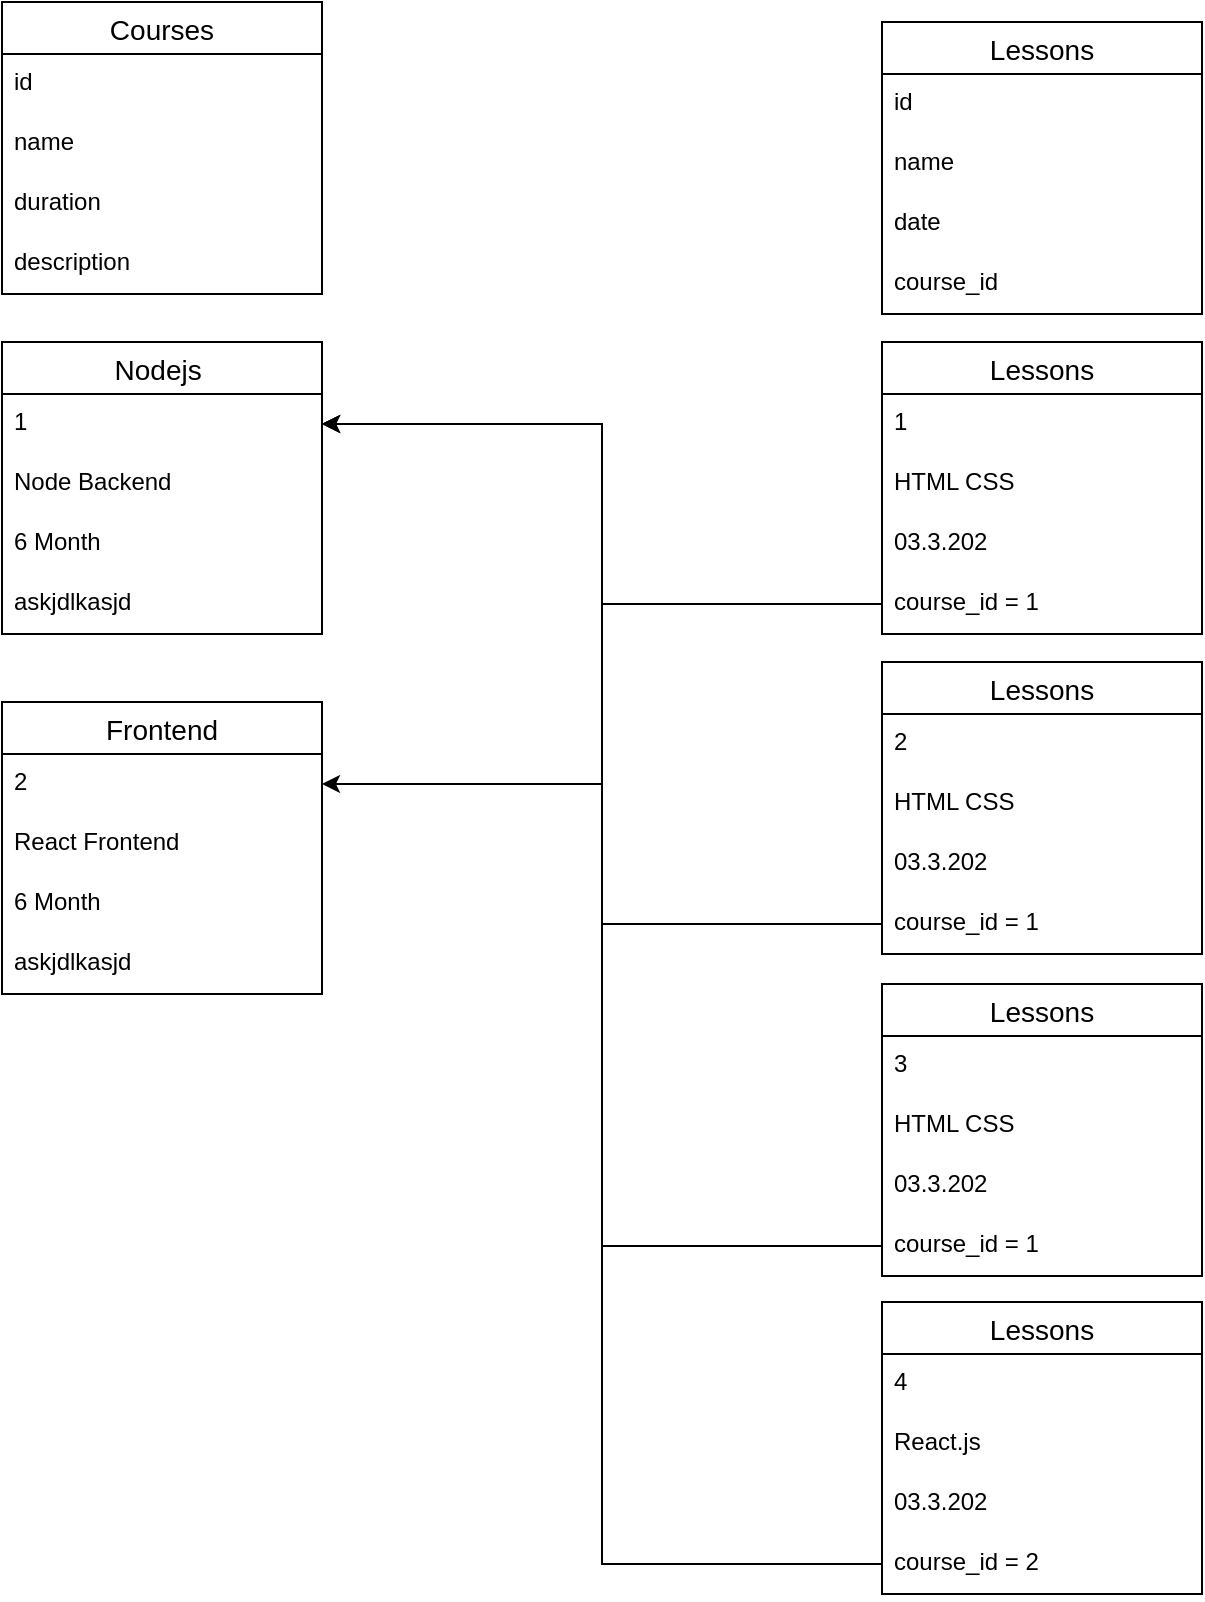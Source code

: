 <mxfile version="21.0.10" type="device"><diagram name="Страница 1" id="Jm-xn1NaqpAktGu5kMpa"><mxGraphModel dx="958" dy="427" grid="1" gridSize="10" guides="1" tooltips="1" connect="1" arrows="1" fold="1" page="1" pageScale="1" pageWidth="827" pageHeight="1169" math="0" shadow="0"><root><mxCell id="0"/><mxCell id="1" parent="0"/><mxCell id="FPDrxIHJGOhnRzdF_EI7-1" value="Courses" style="swimlane;fontStyle=0;childLayout=stackLayout;horizontal=1;startSize=26;horizontalStack=0;resizeParent=1;resizeParentMax=0;resizeLast=0;collapsible=1;marginBottom=0;align=center;fontSize=14;" vertex="1" parent="1"><mxGeometry x="40" y="20" width="160" height="146" as="geometry"/></mxCell><mxCell id="FPDrxIHJGOhnRzdF_EI7-2" value="id" style="text;strokeColor=none;fillColor=none;spacingLeft=4;spacingRight=4;overflow=hidden;rotatable=0;points=[[0,0.5],[1,0.5]];portConstraint=eastwest;fontSize=12;whiteSpace=wrap;html=1;" vertex="1" parent="FPDrxIHJGOhnRzdF_EI7-1"><mxGeometry y="26" width="160" height="30" as="geometry"/></mxCell><mxCell id="FPDrxIHJGOhnRzdF_EI7-3" value="name" style="text;strokeColor=none;fillColor=none;spacingLeft=4;spacingRight=4;overflow=hidden;rotatable=0;points=[[0,0.5],[1,0.5]];portConstraint=eastwest;fontSize=12;whiteSpace=wrap;html=1;" vertex="1" parent="FPDrxIHJGOhnRzdF_EI7-1"><mxGeometry y="56" width="160" height="30" as="geometry"/></mxCell><mxCell id="FPDrxIHJGOhnRzdF_EI7-4" value="duration" style="text;strokeColor=none;fillColor=none;spacingLeft=4;spacingRight=4;overflow=hidden;rotatable=0;points=[[0,0.5],[1,0.5]];portConstraint=eastwest;fontSize=12;whiteSpace=wrap;html=1;" vertex="1" parent="FPDrxIHJGOhnRzdF_EI7-1"><mxGeometry y="86" width="160" height="30" as="geometry"/></mxCell><mxCell id="FPDrxIHJGOhnRzdF_EI7-5" value="description" style="text;strokeColor=none;fillColor=none;spacingLeft=4;spacingRight=4;overflow=hidden;rotatable=0;points=[[0,0.5],[1,0.5]];portConstraint=eastwest;fontSize=12;whiteSpace=wrap;html=1;" vertex="1" parent="FPDrxIHJGOhnRzdF_EI7-1"><mxGeometry y="116" width="160" height="30" as="geometry"/></mxCell><mxCell id="FPDrxIHJGOhnRzdF_EI7-6" value="Lessons" style="swimlane;fontStyle=0;childLayout=stackLayout;horizontal=1;startSize=26;horizontalStack=0;resizeParent=1;resizeParentMax=0;resizeLast=0;collapsible=1;marginBottom=0;align=center;fontSize=14;" vertex="1" parent="1"><mxGeometry x="480" y="30" width="160" height="146" as="geometry"/></mxCell><mxCell id="FPDrxIHJGOhnRzdF_EI7-7" value="id" style="text;strokeColor=none;fillColor=none;spacingLeft=4;spacingRight=4;overflow=hidden;rotatable=0;points=[[0,0.5],[1,0.5]];portConstraint=eastwest;fontSize=12;whiteSpace=wrap;html=1;" vertex="1" parent="FPDrxIHJGOhnRzdF_EI7-6"><mxGeometry y="26" width="160" height="30" as="geometry"/></mxCell><mxCell id="FPDrxIHJGOhnRzdF_EI7-8" value="name" style="text;strokeColor=none;fillColor=none;spacingLeft=4;spacingRight=4;overflow=hidden;rotatable=0;points=[[0,0.5],[1,0.5]];portConstraint=eastwest;fontSize=12;whiteSpace=wrap;html=1;" vertex="1" parent="FPDrxIHJGOhnRzdF_EI7-6"><mxGeometry y="56" width="160" height="30" as="geometry"/></mxCell><mxCell id="FPDrxIHJGOhnRzdF_EI7-9" value="date" style="text;strokeColor=none;fillColor=none;spacingLeft=4;spacingRight=4;overflow=hidden;rotatable=0;points=[[0,0.5],[1,0.5]];portConstraint=eastwest;fontSize=12;whiteSpace=wrap;html=1;" vertex="1" parent="FPDrxIHJGOhnRzdF_EI7-6"><mxGeometry y="86" width="160" height="30" as="geometry"/></mxCell><mxCell id="FPDrxIHJGOhnRzdF_EI7-11" value="course_id" style="text;strokeColor=none;fillColor=none;spacingLeft=4;spacingRight=4;overflow=hidden;rotatable=0;points=[[0,0.5],[1,0.5]];portConstraint=eastwest;fontSize=12;whiteSpace=wrap;html=1;" vertex="1" parent="FPDrxIHJGOhnRzdF_EI7-6"><mxGeometry y="116" width="160" height="30" as="geometry"/></mxCell><mxCell id="FPDrxIHJGOhnRzdF_EI7-12" value="Nodejs " style="swimlane;fontStyle=0;childLayout=stackLayout;horizontal=1;startSize=26;horizontalStack=0;resizeParent=1;resizeParentMax=0;resizeLast=0;collapsible=1;marginBottom=0;align=center;fontSize=14;" vertex="1" parent="1"><mxGeometry x="40" y="190" width="160" height="146" as="geometry"/></mxCell><mxCell id="FPDrxIHJGOhnRzdF_EI7-13" value="1" style="text;strokeColor=none;fillColor=none;spacingLeft=4;spacingRight=4;overflow=hidden;rotatable=0;points=[[0,0.5],[1,0.5]];portConstraint=eastwest;fontSize=12;whiteSpace=wrap;html=1;" vertex="1" parent="FPDrxIHJGOhnRzdF_EI7-12"><mxGeometry y="26" width="160" height="30" as="geometry"/></mxCell><mxCell id="FPDrxIHJGOhnRzdF_EI7-14" value="Node Backend" style="text;strokeColor=none;fillColor=none;spacingLeft=4;spacingRight=4;overflow=hidden;rotatable=0;points=[[0,0.5],[1,0.5]];portConstraint=eastwest;fontSize=12;whiteSpace=wrap;html=1;" vertex="1" parent="FPDrxIHJGOhnRzdF_EI7-12"><mxGeometry y="56" width="160" height="30" as="geometry"/></mxCell><mxCell id="FPDrxIHJGOhnRzdF_EI7-15" value="6 Month" style="text;strokeColor=none;fillColor=none;spacingLeft=4;spacingRight=4;overflow=hidden;rotatable=0;points=[[0,0.5],[1,0.5]];portConstraint=eastwest;fontSize=12;whiteSpace=wrap;html=1;" vertex="1" parent="FPDrxIHJGOhnRzdF_EI7-12"><mxGeometry y="86" width="160" height="30" as="geometry"/></mxCell><mxCell id="FPDrxIHJGOhnRzdF_EI7-16" value="askjdlkasjd" style="text;strokeColor=none;fillColor=none;spacingLeft=4;spacingRight=4;overflow=hidden;rotatable=0;points=[[0,0.5],[1,0.5]];portConstraint=eastwest;fontSize=12;whiteSpace=wrap;html=1;" vertex="1" parent="FPDrxIHJGOhnRzdF_EI7-12"><mxGeometry y="116" width="160" height="30" as="geometry"/></mxCell><mxCell id="FPDrxIHJGOhnRzdF_EI7-17" value="Lessons" style="swimlane;fontStyle=0;childLayout=stackLayout;horizontal=1;startSize=26;horizontalStack=0;resizeParent=1;resizeParentMax=0;resizeLast=0;collapsible=1;marginBottom=0;align=center;fontSize=14;" vertex="1" parent="1"><mxGeometry x="480" y="190" width="160" height="146" as="geometry"/></mxCell><mxCell id="FPDrxIHJGOhnRzdF_EI7-18" value="1" style="text;strokeColor=none;fillColor=none;spacingLeft=4;spacingRight=4;overflow=hidden;rotatable=0;points=[[0,0.5],[1,0.5]];portConstraint=eastwest;fontSize=12;whiteSpace=wrap;html=1;" vertex="1" parent="FPDrxIHJGOhnRzdF_EI7-17"><mxGeometry y="26" width="160" height="30" as="geometry"/></mxCell><mxCell id="FPDrxIHJGOhnRzdF_EI7-19" value="HTML CSS" style="text;strokeColor=none;fillColor=none;spacingLeft=4;spacingRight=4;overflow=hidden;rotatable=0;points=[[0,0.5],[1,0.5]];portConstraint=eastwest;fontSize=12;whiteSpace=wrap;html=1;" vertex="1" parent="FPDrxIHJGOhnRzdF_EI7-17"><mxGeometry y="56" width="160" height="30" as="geometry"/></mxCell><mxCell id="FPDrxIHJGOhnRzdF_EI7-20" value="03.3.202" style="text;strokeColor=none;fillColor=none;spacingLeft=4;spacingRight=4;overflow=hidden;rotatable=0;points=[[0,0.5],[1,0.5]];portConstraint=eastwest;fontSize=12;whiteSpace=wrap;html=1;" vertex="1" parent="FPDrxIHJGOhnRzdF_EI7-17"><mxGeometry y="86" width="160" height="30" as="geometry"/></mxCell><mxCell id="FPDrxIHJGOhnRzdF_EI7-21" value="course_id = 1" style="text;strokeColor=none;fillColor=none;spacingLeft=4;spacingRight=4;overflow=hidden;rotatable=0;points=[[0,0.5],[1,0.5]];portConstraint=eastwest;fontSize=12;whiteSpace=wrap;html=1;" vertex="1" parent="FPDrxIHJGOhnRzdF_EI7-17"><mxGeometry y="116" width="160" height="30" as="geometry"/></mxCell><mxCell id="FPDrxIHJGOhnRzdF_EI7-22" value="Lessons" style="swimlane;fontStyle=0;childLayout=stackLayout;horizontal=1;startSize=26;horizontalStack=0;resizeParent=1;resizeParentMax=0;resizeLast=0;collapsible=1;marginBottom=0;align=center;fontSize=14;" vertex="1" parent="1"><mxGeometry x="480" y="350" width="160" height="146" as="geometry"/></mxCell><mxCell id="FPDrxIHJGOhnRzdF_EI7-23" value="2" style="text;strokeColor=none;fillColor=none;spacingLeft=4;spacingRight=4;overflow=hidden;rotatable=0;points=[[0,0.5],[1,0.5]];portConstraint=eastwest;fontSize=12;whiteSpace=wrap;html=1;" vertex="1" parent="FPDrxIHJGOhnRzdF_EI7-22"><mxGeometry y="26" width="160" height="30" as="geometry"/></mxCell><mxCell id="FPDrxIHJGOhnRzdF_EI7-24" value="HTML CSS" style="text;strokeColor=none;fillColor=none;spacingLeft=4;spacingRight=4;overflow=hidden;rotatable=0;points=[[0,0.5],[1,0.5]];portConstraint=eastwest;fontSize=12;whiteSpace=wrap;html=1;" vertex="1" parent="FPDrxIHJGOhnRzdF_EI7-22"><mxGeometry y="56" width="160" height="30" as="geometry"/></mxCell><mxCell id="FPDrxIHJGOhnRzdF_EI7-25" value="03.3.202" style="text;strokeColor=none;fillColor=none;spacingLeft=4;spacingRight=4;overflow=hidden;rotatable=0;points=[[0,0.5],[1,0.5]];portConstraint=eastwest;fontSize=12;whiteSpace=wrap;html=1;" vertex="1" parent="FPDrxIHJGOhnRzdF_EI7-22"><mxGeometry y="86" width="160" height="30" as="geometry"/></mxCell><mxCell id="FPDrxIHJGOhnRzdF_EI7-26" value="course_id = 1" style="text;strokeColor=none;fillColor=none;spacingLeft=4;spacingRight=4;overflow=hidden;rotatable=0;points=[[0,0.5],[1,0.5]];portConstraint=eastwest;fontSize=12;whiteSpace=wrap;html=1;" vertex="1" parent="FPDrxIHJGOhnRzdF_EI7-22"><mxGeometry y="116" width="160" height="30" as="geometry"/></mxCell><mxCell id="FPDrxIHJGOhnRzdF_EI7-27" value="Lessons" style="swimlane;fontStyle=0;childLayout=stackLayout;horizontal=1;startSize=26;horizontalStack=0;resizeParent=1;resizeParentMax=0;resizeLast=0;collapsible=1;marginBottom=0;align=center;fontSize=14;" vertex="1" parent="1"><mxGeometry x="480" y="511" width="160" height="146" as="geometry"/></mxCell><mxCell id="FPDrxIHJGOhnRzdF_EI7-28" value="3" style="text;strokeColor=none;fillColor=none;spacingLeft=4;spacingRight=4;overflow=hidden;rotatable=0;points=[[0,0.5],[1,0.5]];portConstraint=eastwest;fontSize=12;whiteSpace=wrap;html=1;" vertex="1" parent="FPDrxIHJGOhnRzdF_EI7-27"><mxGeometry y="26" width="160" height="30" as="geometry"/></mxCell><mxCell id="FPDrxIHJGOhnRzdF_EI7-29" value="HTML CSS" style="text;strokeColor=none;fillColor=none;spacingLeft=4;spacingRight=4;overflow=hidden;rotatable=0;points=[[0,0.5],[1,0.5]];portConstraint=eastwest;fontSize=12;whiteSpace=wrap;html=1;" vertex="1" parent="FPDrxIHJGOhnRzdF_EI7-27"><mxGeometry y="56" width="160" height="30" as="geometry"/></mxCell><mxCell id="FPDrxIHJGOhnRzdF_EI7-30" value="03.3.202" style="text;strokeColor=none;fillColor=none;spacingLeft=4;spacingRight=4;overflow=hidden;rotatable=0;points=[[0,0.5],[1,0.5]];portConstraint=eastwest;fontSize=12;whiteSpace=wrap;html=1;" vertex="1" parent="FPDrxIHJGOhnRzdF_EI7-27"><mxGeometry y="86" width="160" height="30" as="geometry"/></mxCell><mxCell id="FPDrxIHJGOhnRzdF_EI7-31" value="course_id = 1" style="text;strokeColor=none;fillColor=none;spacingLeft=4;spacingRight=4;overflow=hidden;rotatable=0;points=[[0,0.5],[1,0.5]];portConstraint=eastwest;fontSize=12;whiteSpace=wrap;html=1;" vertex="1" parent="FPDrxIHJGOhnRzdF_EI7-27"><mxGeometry y="116" width="160" height="30" as="geometry"/></mxCell><mxCell id="FPDrxIHJGOhnRzdF_EI7-32" style="edgeStyle=orthogonalEdgeStyle;rounded=0;orthogonalLoop=1;jettySize=auto;html=1;entryX=1;entryY=0.5;entryDx=0;entryDy=0;" edge="1" parent="1" source="FPDrxIHJGOhnRzdF_EI7-31" target="FPDrxIHJGOhnRzdF_EI7-13"><mxGeometry relative="1" as="geometry"/></mxCell><mxCell id="FPDrxIHJGOhnRzdF_EI7-33" style="edgeStyle=orthogonalEdgeStyle;rounded=0;orthogonalLoop=1;jettySize=auto;html=1;entryX=1;entryY=0.5;entryDx=0;entryDy=0;" edge="1" parent="1" source="FPDrxIHJGOhnRzdF_EI7-26" target="FPDrxIHJGOhnRzdF_EI7-13"><mxGeometry relative="1" as="geometry"/></mxCell><mxCell id="FPDrxIHJGOhnRzdF_EI7-34" style="edgeStyle=orthogonalEdgeStyle;rounded=0;orthogonalLoop=1;jettySize=auto;html=1;" edge="1" parent="1" source="FPDrxIHJGOhnRzdF_EI7-21" target="FPDrxIHJGOhnRzdF_EI7-13"><mxGeometry relative="1" as="geometry"/></mxCell><mxCell id="FPDrxIHJGOhnRzdF_EI7-35" value="Lessons" style="swimlane;fontStyle=0;childLayout=stackLayout;horizontal=1;startSize=26;horizontalStack=0;resizeParent=1;resizeParentMax=0;resizeLast=0;collapsible=1;marginBottom=0;align=center;fontSize=14;" vertex="1" parent="1"><mxGeometry x="480" y="670" width="160" height="146" as="geometry"/></mxCell><mxCell id="FPDrxIHJGOhnRzdF_EI7-36" value="4" style="text;strokeColor=none;fillColor=none;spacingLeft=4;spacingRight=4;overflow=hidden;rotatable=0;points=[[0,0.5],[1,0.5]];portConstraint=eastwest;fontSize=12;whiteSpace=wrap;html=1;" vertex="1" parent="FPDrxIHJGOhnRzdF_EI7-35"><mxGeometry y="26" width="160" height="30" as="geometry"/></mxCell><mxCell id="FPDrxIHJGOhnRzdF_EI7-37" value="React.js" style="text;strokeColor=none;fillColor=none;spacingLeft=4;spacingRight=4;overflow=hidden;rotatable=0;points=[[0,0.5],[1,0.5]];portConstraint=eastwest;fontSize=12;whiteSpace=wrap;html=1;" vertex="1" parent="FPDrxIHJGOhnRzdF_EI7-35"><mxGeometry y="56" width="160" height="30" as="geometry"/></mxCell><mxCell id="FPDrxIHJGOhnRzdF_EI7-38" value="03.3.202" style="text;strokeColor=none;fillColor=none;spacingLeft=4;spacingRight=4;overflow=hidden;rotatable=0;points=[[0,0.5],[1,0.5]];portConstraint=eastwest;fontSize=12;whiteSpace=wrap;html=1;" vertex="1" parent="FPDrxIHJGOhnRzdF_EI7-35"><mxGeometry y="86" width="160" height="30" as="geometry"/></mxCell><mxCell id="FPDrxIHJGOhnRzdF_EI7-39" value="course_id = 2" style="text;strokeColor=none;fillColor=none;spacingLeft=4;spacingRight=4;overflow=hidden;rotatable=0;points=[[0,0.5],[1,0.5]];portConstraint=eastwest;fontSize=12;whiteSpace=wrap;html=1;" vertex="1" parent="FPDrxIHJGOhnRzdF_EI7-35"><mxGeometry y="116" width="160" height="30" as="geometry"/></mxCell><mxCell id="FPDrxIHJGOhnRzdF_EI7-40" value="Frontend" style="swimlane;fontStyle=0;childLayout=stackLayout;horizontal=1;startSize=26;horizontalStack=0;resizeParent=1;resizeParentMax=0;resizeLast=0;collapsible=1;marginBottom=0;align=center;fontSize=14;" vertex="1" parent="1"><mxGeometry x="40" y="370" width="160" height="146" as="geometry"/></mxCell><mxCell id="FPDrxIHJGOhnRzdF_EI7-41" value="2" style="text;strokeColor=none;fillColor=none;spacingLeft=4;spacingRight=4;overflow=hidden;rotatable=0;points=[[0,0.5],[1,0.5]];portConstraint=eastwest;fontSize=12;whiteSpace=wrap;html=1;" vertex="1" parent="FPDrxIHJGOhnRzdF_EI7-40"><mxGeometry y="26" width="160" height="30" as="geometry"/></mxCell><mxCell id="FPDrxIHJGOhnRzdF_EI7-42" value="React Frontend" style="text;strokeColor=none;fillColor=none;spacingLeft=4;spacingRight=4;overflow=hidden;rotatable=0;points=[[0,0.5],[1,0.5]];portConstraint=eastwest;fontSize=12;whiteSpace=wrap;html=1;" vertex="1" parent="FPDrxIHJGOhnRzdF_EI7-40"><mxGeometry y="56" width="160" height="30" as="geometry"/></mxCell><mxCell id="FPDrxIHJGOhnRzdF_EI7-43" value="6 Month" style="text;strokeColor=none;fillColor=none;spacingLeft=4;spacingRight=4;overflow=hidden;rotatable=0;points=[[0,0.5],[1,0.5]];portConstraint=eastwest;fontSize=12;whiteSpace=wrap;html=1;" vertex="1" parent="FPDrxIHJGOhnRzdF_EI7-40"><mxGeometry y="86" width="160" height="30" as="geometry"/></mxCell><mxCell id="FPDrxIHJGOhnRzdF_EI7-44" value="askjdlkasjd" style="text;strokeColor=none;fillColor=none;spacingLeft=4;spacingRight=4;overflow=hidden;rotatable=0;points=[[0,0.5],[1,0.5]];portConstraint=eastwest;fontSize=12;whiteSpace=wrap;html=1;" vertex="1" parent="FPDrxIHJGOhnRzdF_EI7-40"><mxGeometry y="116" width="160" height="30" as="geometry"/></mxCell><mxCell id="FPDrxIHJGOhnRzdF_EI7-45" style="edgeStyle=orthogonalEdgeStyle;rounded=0;orthogonalLoop=1;jettySize=auto;html=1;entryX=1;entryY=0.5;entryDx=0;entryDy=0;" edge="1" parent="1" source="FPDrxIHJGOhnRzdF_EI7-39" target="FPDrxIHJGOhnRzdF_EI7-41"><mxGeometry relative="1" as="geometry"/></mxCell></root></mxGraphModel></diagram></mxfile>